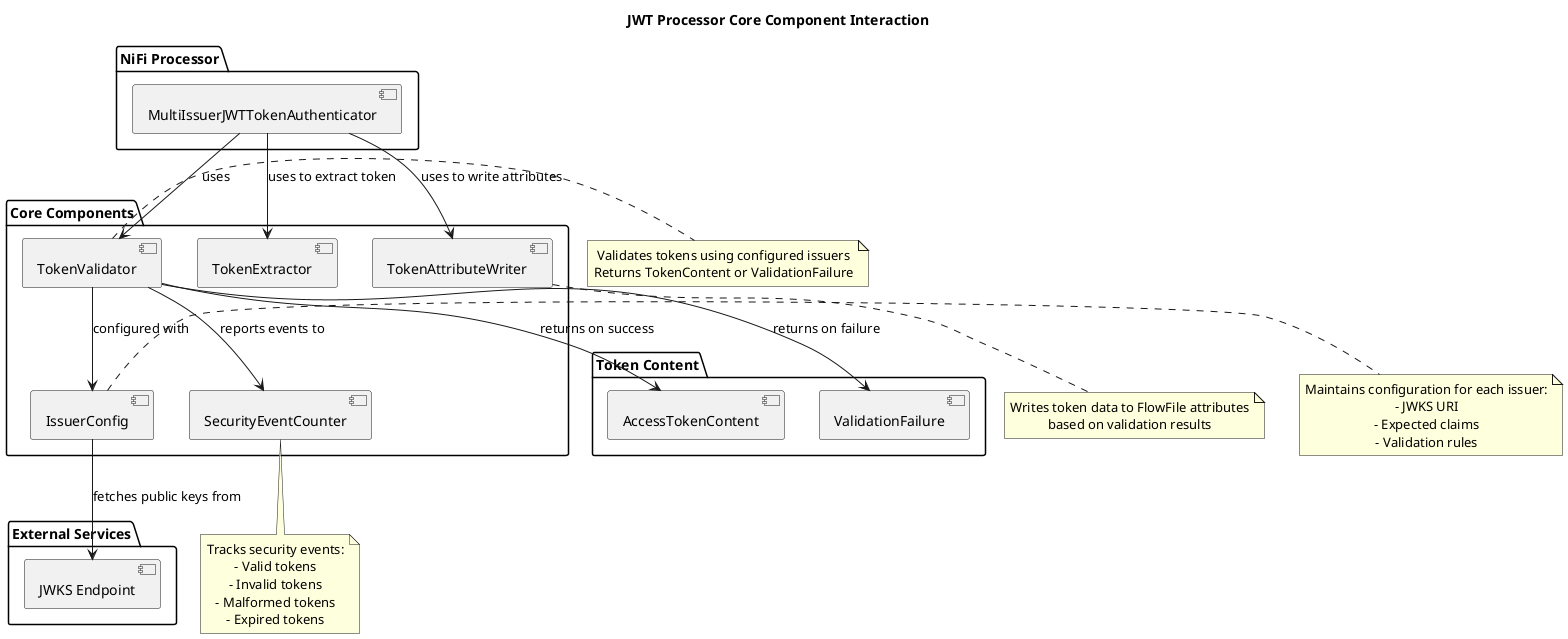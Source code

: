 @startuml component-interaction
skinparam defaultTextAlignment center
skinparam componentStyle uml2

title "JWT Processor Core Component Interaction"

package "NiFi Processor" {
  [MultiIssuerJWTTokenAuthenticator] as processor
}

package "Core Components" {
  [TokenValidator] as validator
  [IssuerConfig] as issuerConfig
  [TokenExtractor] as extractor
  [TokenAttributeWriter] as writer
  [SecurityEventCounter] as counter
}

package "Token Content" {
  [AccessTokenContent] as tokenContent
  [ValidationFailure] as failure
}

package "External Services" {
  [JWKS Endpoint] as jwks
}

' Relationships
processor --> validator : uses
processor --> extractor : uses to extract token
processor --> writer : uses to write attributes
validator --> issuerConfig : configured with
validator --> counter : reports events to
validator --> tokenContent : returns on success
validator --> failure : returns on failure
issuerConfig --> jwks : fetches public keys from

note right of validator
  Validates tokens using configured issuers
  Returns TokenContent or ValidationFailure
end note

note right of issuerConfig
  Maintains configuration for each issuer:
  - JWKS URI
  - Expected claims
  - Validation rules
end note

note bottom of counter
  Tracks security events:
  - Valid tokens
  - Invalid tokens
  - Malformed tokens
  - Expired tokens
end note

note bottom of writer
  Writes token data to FlowFile attributes
  based on validation results
end note

@enduml